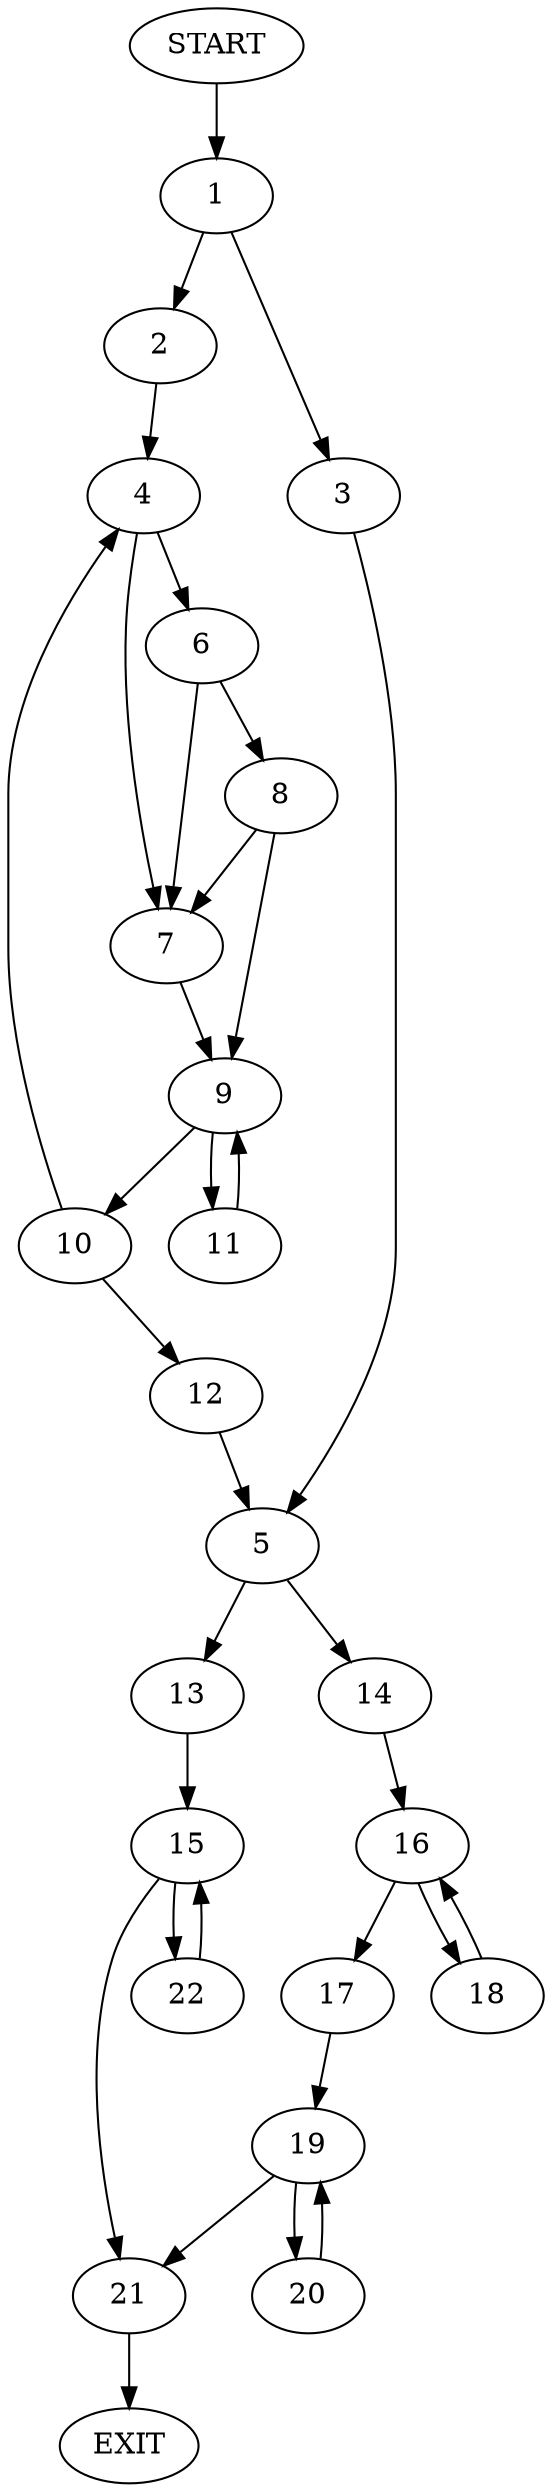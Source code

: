 digraph {
0 [label="START"]
23 [label="EXIT"]
0 -> 1
1 -> 2
1 -> 3
2 -> 4
3 -> 5
4 -> 6
4 -> 7
6 -> 8
6 -> 7
7 -> 9
8 -> 9
8 -> 7
9 -> 10
9 -> 11
10 -> 4
10 -> 12
11 -> 9
12 -> 5
5 -> 13
5 -> 14
13 -> 15
14 -> 16
16 -> 17
16 -> 18
17 -> 19
18 -> 16
19 -> 20
19 -> 21
21 -> 23
20 -> 19
15 -> 22
15 -> 21
22 -> 15
}
